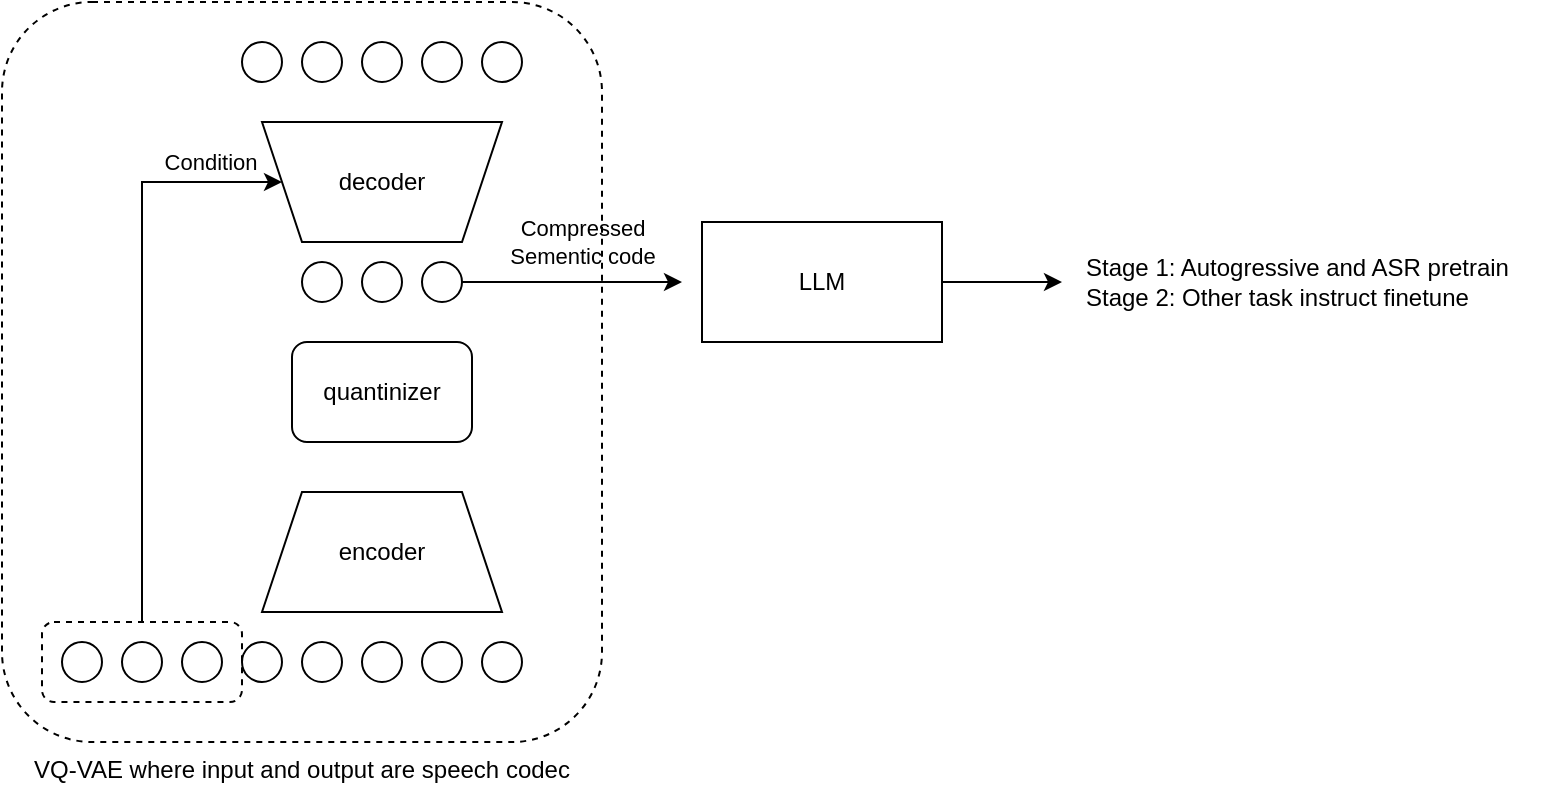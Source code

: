 <mxfile version="21.3.2" type="github">
  <diagram name="第 1 页" id="sGRk3CPGDbOVLM2Id_Ff">
    <mxGraphModel dx="1120" dy="608" grid="1" gridSize="10" guides="1" tooltips="1" connect="1" arrows="1" fold="1" page="1" pageScale="1" pageWidth="827" pageHeight="1169" math="0" shadow="0">
      <root>
        <mxCell id="0" />
        <mxCell id="1" parent="0" />
        <mxCell id="N8aip8-sYHRljh5Bt7w2-1" value="encoder" style="shape=trapezoid;perimeter=trapezoidPerimeter;whiteSpace=wrap;html=1;fixedSize=1;" vertex="1" parent="1">
          <mxGeometry x="140" y="555" width="120" height="60" as="geometry" />
        </mxCell>
        <mxCell id="N8aip8-sYHRljh5Bt7w2-3" value="decoder" style="shape=trapezoid;perimeter=trapezoidPerimeter;whiteSpace=wrap;html=1;fixedSize=1;flipV=1;" vertex="1" parent="1">
          <mxGeometry x="140" y="370" width="120" height="60" as="geometry" />
        </mxCell>
        <mxCell id="N8aip8-sYHRljh5Bt7w2-4" value="quantinizer" style="rounded=1;whiteSpace=wrap;html=1;" vertex="1" parent="1">
          <mxGeometry x="155" y="480" width="90" height="50" as="geometry" />
        </mxCell>
        <mxCell id="N8aip8-sYHRljh5Bt7w2-5" value="" style="ellipse;whiteSpace=wrap;html=1;aspect=fixed;" vertex="1" parent="1">
          <mxGeometry x="40" y="630" width="20" height="20" as="geometry" />
        </mxCell>
        <mxCell id="N8aip8-sYHRljh5Bt7w2-6" value="" style="ellipse;whiteSpace=wrap;html=1;aspect=fixed;" vertex="1" parent="1">
          <mxGeometry x="70" y="630" width="20" height="20" as="geometry" />
        </mxCell>
        <mxCell id="N8aip8-sYHRljh5Bt7w2-7" value="" style="ellipse;whiteSpace=wrap;html=1;aspect=fixed;" vertex="1" parent="1">
          <mxGeometry x="100" y="630" width="20" height="20" as="geometry" />
        </mxCell>
        <mxCell id="N8aip8-sYHRljh5Bt7w2-8" value="" style="ellipse;whiteSpace=wrap;html=1;aspect=fixed;" vertex="1" parent="1">
          <mxGeometry x="130" y="630" width="20" height="20" as="geometry" />
        </mxCell>
        <mxCell id="N8aip8-sYHRljh5Bt7w2-13" value="" style="ellipse;whiteSpace=wrap;html=1;aspect=fixed;" vertex="1" parent="1">
          <mxGeometry x="160" y="630" width="20" height="20" as="geometry" />
        </mxCell>
        <mxCell id="N8aip8-sYHRljh5Bt7w2-14" value="" style="ellipse;whiteSpace=wrap;html=1;aspect=fixed;" vertex="1" parent="1">
          <mxGeometry x="190" y="630" width="20" height="20" as="geometry" />
        </mxCell>
        <mxCell id="N8aip8-sYHRljh5Bt7w2-15" value="" style="ellipse;whiteSpace=wrap;html=1;aspect=fixed;" vertex="1" parent="1">
          <mxGeometry x="220" y="630" width="20" height="20" as="geometry" />
        </mxCell>
        <mxCell id="N8aip8-sYHRljh5Bt7w2-16" value="" style="ellipse;whiteSpace=wrap;html=1;aspect=fixed;" vertex="1" parent="1">
          <mxGeometry x="250" y="630" width="20" height="20" as="geometry" />
        </mxCell>
        <mxCell id="N8aip8-sYHRljh5Bt7w2-17" value="" style="rounded=1;whiteSpace=wrap;html=1;fillColor=none;dashed=1;" vertex="1" parent="1">
          <mxGeometry x="30" y="620" width="100" height="40" as="geometry" />
        </mxCell>
        <mxCell id="N8aip8-sYHRljh5Bt7w2-18" value="" style="ellipse;whiteSpace=wrap;html=1;aspect=fixed;" vertex="1" parent="1">
          <mxGeometry x="130" y="330" width="20" height="20" as="geometry" />
        </mxCell>
        <mxCell id="N8aip8-sYHRljh5Bt7w2-19" value="" style="ellipse;whiteSpace=wrap;html=1;aspect=fixed;" vertex="1" parent="1">
          <mxGeometry x="160" y="330" width="20" height="20" as="geometry" />
        </mxCell>
        <mxCell id="N8aip8-sYHRljh5Bt7w2-20" value="" style="ellipse;whiteSpace=wrap;html=1;aspect=fixed;" vertex="1" parent="1">
          <mxGeometry x="190" y="330" width="20" height="20" as="geometry" />
        </mxCell>
        <mxCell id="N8aip8-sYHRljh5Bt7w2-21" value="" style="ellipse;whiteSpace=wrap;html=1;aspect=fixed;" vertex="1" parent="1">
          <mxGeometry x="220" y="330" width="20" height="20" as="geometry" />
        </mxCell>
        <mxCell id="N8aip8-sYHRljh5Bt7w2-22" value="" style="ellipse;whiteSpace=wrap;html=1;aspect=fixed;" vertex="1" parent="1">
          <mxGeometry x="250" y="330" width="20" height="20" as="geometry" />
        </mxCell>
        <mxCell id="N8aip8-sYHRljh5Bt7w2-23" value="" style="endArrow=classic;html=1;rounded=0;exitX=0.5;exitY=0;exitDx=0;exitDy=0;entryX=0;entryY=0.5;entryDx=0;entryDy=0;" edge="1" parent="1" source="N8aip8-sYHRljh5Bt7w2-17" target="N8aip8-sYHRljh5Bt7w2-3">
          <mxGeometry width="50" height="50" relative="1" as="geometry">
            <mxPoint x="390" y="530" as="sourcePoint" />
            <mxPoint x="440" y="480" as="targetPoint" />
            <Array as="points">
              <mxPoint x="80" y="400" />
            </Array>
          </mxGeometry>
        </mxCell>
        <mxCell id="N8aip8-sYHRljh5Bt7w2-24" value="Condition" style="edgeLabel;html=1;align=center;verticalAlign=middle;resizable=0;points=[];" vertex="1" connectable="0" parent="N8aip8-sYHRljh5Bt7w2-23">
          <mxGeometry x="0.775" y="-2" relative="1" as="geometry">
            <mxPoint x="-4" y="-12" as="offset" />
          </mxGeometry>
        </mxCell>
        <mxCell id="N8aip8-sYHRljh5Bt7w2-25" value="" style="ellipse;whiteSpace=wrap;html=1;aspect=fixed;" vertex="1" parent="1">
          <mxGeometry x="160" y="440" width="20" height="20" as="geometry" />
        </mxCell>
        <mxCell id="N8aip8-sYHRljh5Bt7w2-26" value="" style="ellipse;whiteSpace=wrap;html=1;aspect=fixed;" vertex="1" parent="1">
          <mxGeometry x="190" y="440" width="20" height="20" as="geometry" />
        </mxCell>
        <mxCell id="N8aip8-sYHRljh5Bt7w2-27" value="" style="ellipse;whiteSpace=wrap;html=1;aspect=fixed;" vertex="1" parent="1">
          <mxGeometry x="220" y="440" width="20" height="20" as="geometry" />
        </mxCell>
        <mxCell id="N8aip8-sYHRljh5Bt7w2-28" value="" style="endArrow=classic;html=1;rounded=0;exitX=1;exitY=0.5;exitDx=0;exitDy=0;" edge="1" parent="1" source="N8aip8-sYHRljh5Bt7w2-27">
          <mxGeometry width="50" height="50" relative="1" as="geometry">
            <mxPoint x="390" y="530" as="sourcePoint" />
            <mxPoint x="350" y="450" as="targetPoint" />
          </mxGeometry>
        </mxCell>
        <mxCell id="N8aip8-sYHRljh5Bt7w2-29" value="Compressed &lt;br&gt;Sementic code" style="edgeLabel;html=1;align=center;verticalAlign=middle;resizable=0;points=[];" vertex="1" connectable="0" parent="N8aip8-sYHRljh5Bt7w2-28">
          <mxGeometry x="-0.022" y="-2" relative="1" as="geometry">
            <mxPoint x="6" y="-22" as="offset" />
          </mxGeometry>
        </mxCell>
        <mxCell id="N8aip8-sYHRljh5Bt7w2-30" value="VQ-VAE where input and output are speech codec" style="rounded=1;whiteSpace=wrap;html=1;fillColor=none;dashed=1;labelPosition=center;verticalLabelPosition=bottom;align=center;verticalAlign=top;" vertex="1" parent="1">
          <mxGeometry x="10" y="310" width="300" height="370" as="geometry" />
        </mxCell>
        <mxCell id="N8aip8-sYHRljh5Bt7w2-31" value="LLM" style="rounded=0;whiteSpace=wrap;html=1;" vertex="1" parent="1">
          <mxGeometry x="360" y="420" width="120" height="60" as="geometry" />
        </mxCell>
        <mxCell id="N8aip8-sYHRljh5Bt7w2-32" value="" style="endArrow=classic;html=1;rounded=0;exitX=1;exitY=0.5;exitDx=0;exitDy=0;" edge="1" parent="1" source="N8aip8-sYHRljh5Bt7w2-31">
          <mxGeometry width="50" height="50" relative="1" as="geometry">
            <mxPoint x="390" y="530" as="sourcePoint" />
            <mxPoint x="540" y="450" as="targetPoint" />
          </mxGeometry>
        </mxCell>
        <mxCell id="N8aip8-sYHRljh5Bt7w2-33" value="Stage 1: Autogressive and ASR pretrain&lt;br&gt;Stage 2: Other task instruct finetune&amp;nbsp;" style="text;html=1;strokeColor=none;fillColor=none;align=left;verticalAlign=middle;whiteSpace=wrap;rounded=0;" vertex="1" parent="1">
          <mxGeometry x="550" y="435" width="240" height="30" as="geometry" />
        </mxCell>
      </root>
    </mxGraphModel>
  </diagram>
</mxfile>
